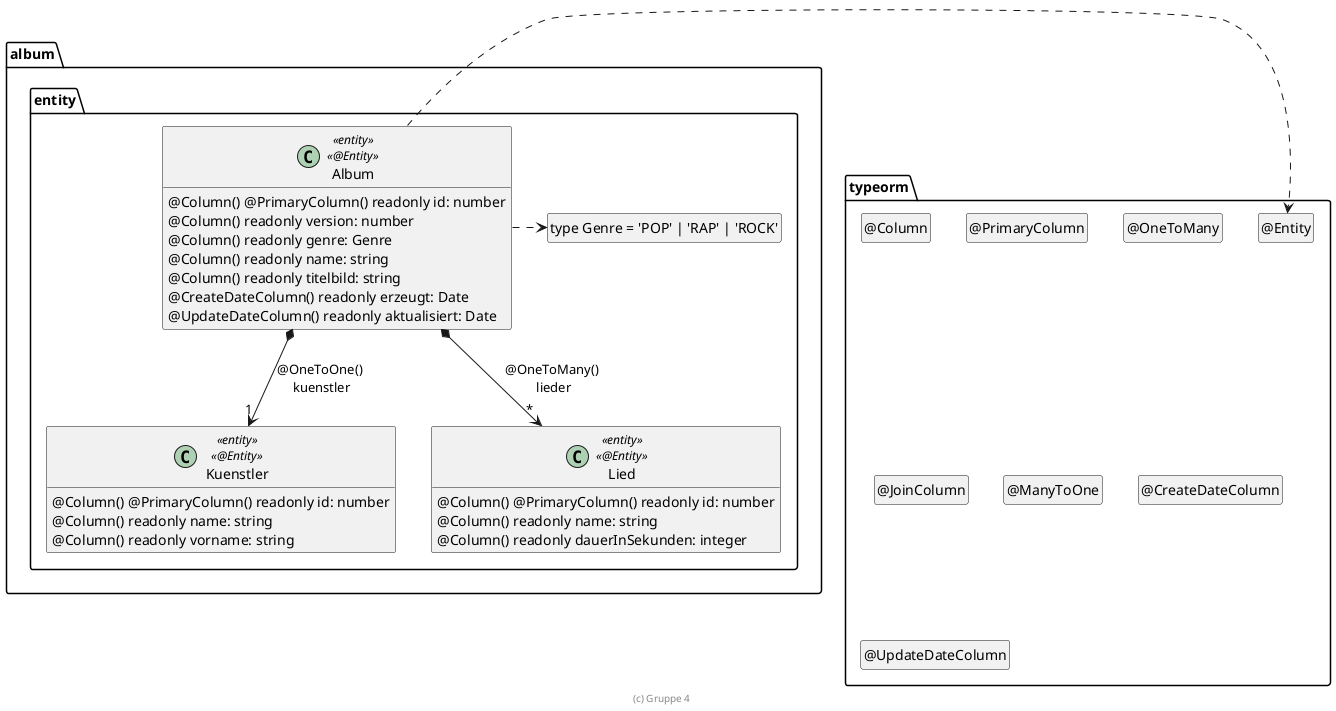 ' Preview durch <Alt>d

@startuml Entity

package typeorm {
  class "@Entity" as Entity
  hide Entity circle
  class "@Column" as Column
  hide Column circle
  class "@PrimaryColumn" as PrimaryColumn
  hide PrimaryColumn circle
  class "@OneToMany" as OneToMany
  hide OneToMany circle
  class "@JoinColumn" as JoinColumn
  hide JoinColumn circle
  class "@ManyToOne" as ManyToOne
  hide ManyToOne circle
  class "@CreateDateColumn" as CreateDateColumn
  hide CreateDateColumn circle
  class "@UpdateDateColumn" as UpdateDateColumn
  hide UpdateDateColumn circle
}

package album.entity {
  class "type Genre = 'POP' | 'RAP' | 'ROCK'" as Genre
  hide Genre circle

  class Album <<entity>> <<@Entity>> {
    @Column() @PrimaryColumn() readonly id: number
    @Column() readonly version: number
    @Column() readonly genre: Genre
    @Column() readonly name: string
    @Column() readonly titelbild: string
    @CreateDateColumn() readonly erzeugt: Date
    @UpdateDateColumn() readonly aktualisiert: Date
  }

  class Kuenstler <<entity>> <<@Entity>> {
    @Column() @PrimaryColumn() readonly id: number
    @Column() readonly name: string
    @Column() readonly vorname: string
  }

  class Lied <<entity>> <<@Entity>> {
    @Column() @PrimaryColumn() readonly id: number
    @Column() readonly name: string
    @Column() readonly dauerInSekunden: integer
  }

  Album *--> "1" Kuenstler : @OneToOne() \nkuenstler
  Album *--> "*" Lied : @OneToMany() \nlieder

  Album .right.> Entity
  Album .right.> Genre
}

hide empty members

footer (c) Gruppe 4

@enduml
